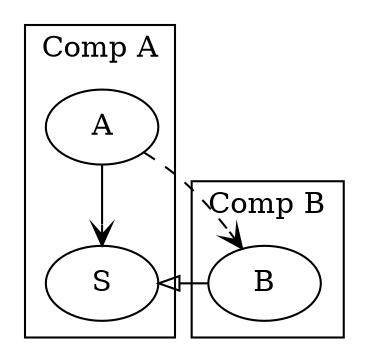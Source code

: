 digraph D {


  subgraph cluster_gc_1 {
    label = "Comp A";
    A;
    S;
  }
  subgraph cluster_gc_2 {
    label = "Comp B";
    B;
  }
  
  A -> S [arrowhead="vee"]
  B -> S [arrowhead="onormal"]
  A -> B [style=dashed, arrowhead="vee"]

} 
